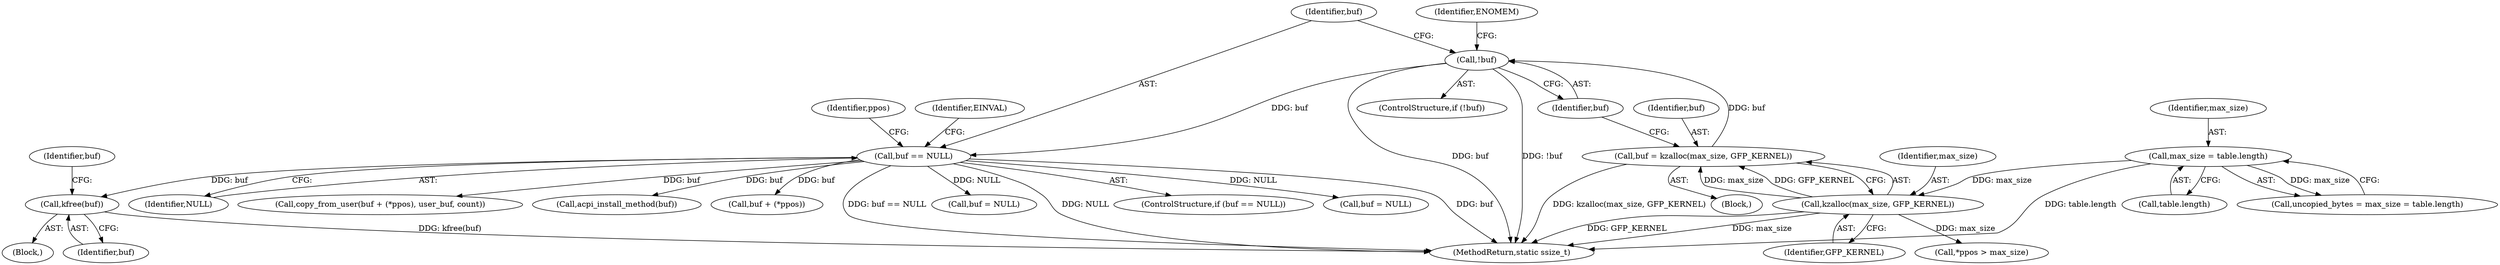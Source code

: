 digraph "1_linux_526b4af47f44148c9d665e57723ed9f86634c6e3_1@API" {
"1000195" [label="(Call,kfree(buf))"];
"1000154" [label="(Call,buf == NULL)"];
"1000148" [label="(Call,!buf)"];
"1000142" [label="(Call,buf = kzalloc(max_size, GFP_KERNEL))"];
"1000144" [label="(Call,kzalloc(max_size, GFP_KERNEL))"];
"1000137" [label="(Call,max_size = table.length)"];
"1000159" [label="(Identifier,EINVAL)"];
"1000137" [label="(Call,max_size = table.length)"];
"1000162" [label="(Call,*ppos > max_size)"];
"1000220" [label="(Call,buf = NULL)"];
"1000142" [label="(Call,buf = kzalloc(max_size, GFP_KERNEL))"];
"1000153" [label="(ControlStructure,if (buf == NULL))"];
"1000147" [label="(ControlStructure,if (!buf))"];
"1000194" [label="(Block,)"];
"1000116" [label="(Block,)"];
"1000233" [label="(MethodReturn,static ssize_t)"];
"1000197" [label="(Call,buf = NULL)"];
"1000187" [label="(Call,copy_from_user(buf + (*ppos), user_buf, count))"];
"1000216" [label="(Call,acpi_install_method(buf))"];
"1000164" [label="(Identifier,ppos)"];
"1000154" [label="(Call,buf == NULL)"];
"1000196" [label="(Identifier,buf)"];
"1000155" [label="(Identifier,buf)"];
"1000152" [label="(Identifier,ENOMEM)"];
"1000139" [label="(Call,table.length)"];
"1000149" [label="(Identifier,buf)"];
"1000188" [label="(Call,buf + (*ppos))"];
"1000156" [label="(Identifier,NULL)"];
"1000145" [label="(Identifier,max_size)"];
"1000143" [label="(Identifier,buf)"];
"1000144" [label="(Call,kzalloc(max_size, GFP_KERNEL))"];
"1000135" [label="(Call,uncopied_bytes = max_size = table.length)"];
"1000146" [label="(Identifier,GFP_KERNEL)"];
"1000195" [label="(Call,kfree(buf))"];
"1000148" [label="(Call,!buf)"];
"1000198" [label="(Identifier,buf)"];
"1000138" [label="(Identifier,max_size)"];
"1000195" -> "1000194"  [label="AST: "];
"1000195" -> "1000196"  [label="CFG: "];
"1000196" -> "1000195"  [label="AST: "];
"1000198" -> "1000195"  [label="CFG: "];
"1000195" -> "1000233"  [label="DDG: kfree(buf)"];
"1000154" -> "1000195"  [label="DDG: buf"];
"1000154" -> "1000153"  [label="AST: "];
"1000154" -> "1000156"  [label="CFG: "];
"1000155" -> "1000154"  [label="AST: "];
"1000156" -> "1000154"  [label="AST: "];
"1000159" -> "1000154"  [label="CFG: "];
"1000164" -> "1000154"  [label="CFG: "];
"1000154" -> "1000233"  [label="DDG: NULL"];
"1000154" -> "1000233"  [label="DDG: buf"];
"1000154" -> "1000233"  [label="DDG: buf == NULL"];
"1000148" -> "1000154"  [label="DDG: buf"];
"1000154" -> "1000187"  [label="DDG: buf"];
"1000154" -> "1000188"  [label="DDG: buf"];
"1000154" -> "1000197"  [label="DDG: NULL"];
"1000154" -> "1000216"  [label="DDG: buf"];
"1000154" -> "1000220"  [label="DDG: NULL"];
"1000148" -> "1000147"  [label="AST: "];
"1000148" -> "1000149"  [label="CFG: "];
"1000149" -> "1000148"  [label="AST: "];
"1000152" -> "1000148"  [label="CFG: "];
"1000155" -> "1000148"  [label="CFG: "];
"1000148" -> "1000233"  [label="DDG: buf"];
"1000148" -> "1000233"  [label="DDG: !buf"];
"1000142" -> "1000148"  [label="DDG: buf"];
"1000142" -> "1000116"  [label="AST: "];
"1000142" -> "1000144"  [label="CFG: "];
"1000143" -> "1000142"  [label="AST: "];
"1000144" -> "1000142"  [label="AST: "];
"1000149" -> "1000142"  [label="CFG: "];
"1000142" -> "1000233"  [label="DDG: kzalloc(max_size, GFP_KERNEL)"];
"1000144" -> "1000142"  [label="DDG: max_size"];
"1000144" -> "1000142"  [label="DDG: GFP_KERNEL"];
"1000144" -> "1000146"  [label="CFG: "];
"1000145" -> "1000144"  [label="AST: "];
"1000146" -> "1000144"  [label="AST: "];
"1000144" -> "1000233"  [label="DDG: max_size"];
"1000144" -> "1000233"  [label="DDG: GFP_KERNEL"];
"1000137" -> "1000144"  [label="DDG: max_size"];
"1000144" -> "1000162"  [label="DDG: max_size"];
"1000137" -> "1000135"  [label="AST: "];
"1000137" -> "1000139"  [label="CFG: "];
"1000138" -> "1000137"  [label="AST: "];
"1000139" -> "1000137"  [label="AST: "];
"1000135" -> "1000137"  [label="CFG: "];
"1000137" -> "1000233"  [label="DDG: table.length"];
"1000137" -> "1000135"  [label="DDG: max_size"];
}
